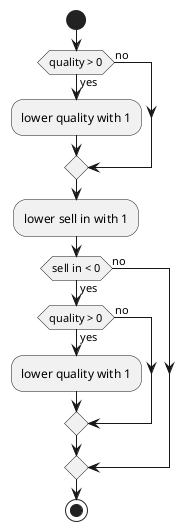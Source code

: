 @startuml

skinparam backgroundColor transparent

start

if (quality > 0) then (yes)
    :lower quality with 1;
else (no)
endif

:lower sell in with 1;

if (sell in < 0) then (yes)
    if (quality > 0) then (yes)
        :lower quality with 1;
    else (no)
    endif
else (no)
endif

stop

@enduml
